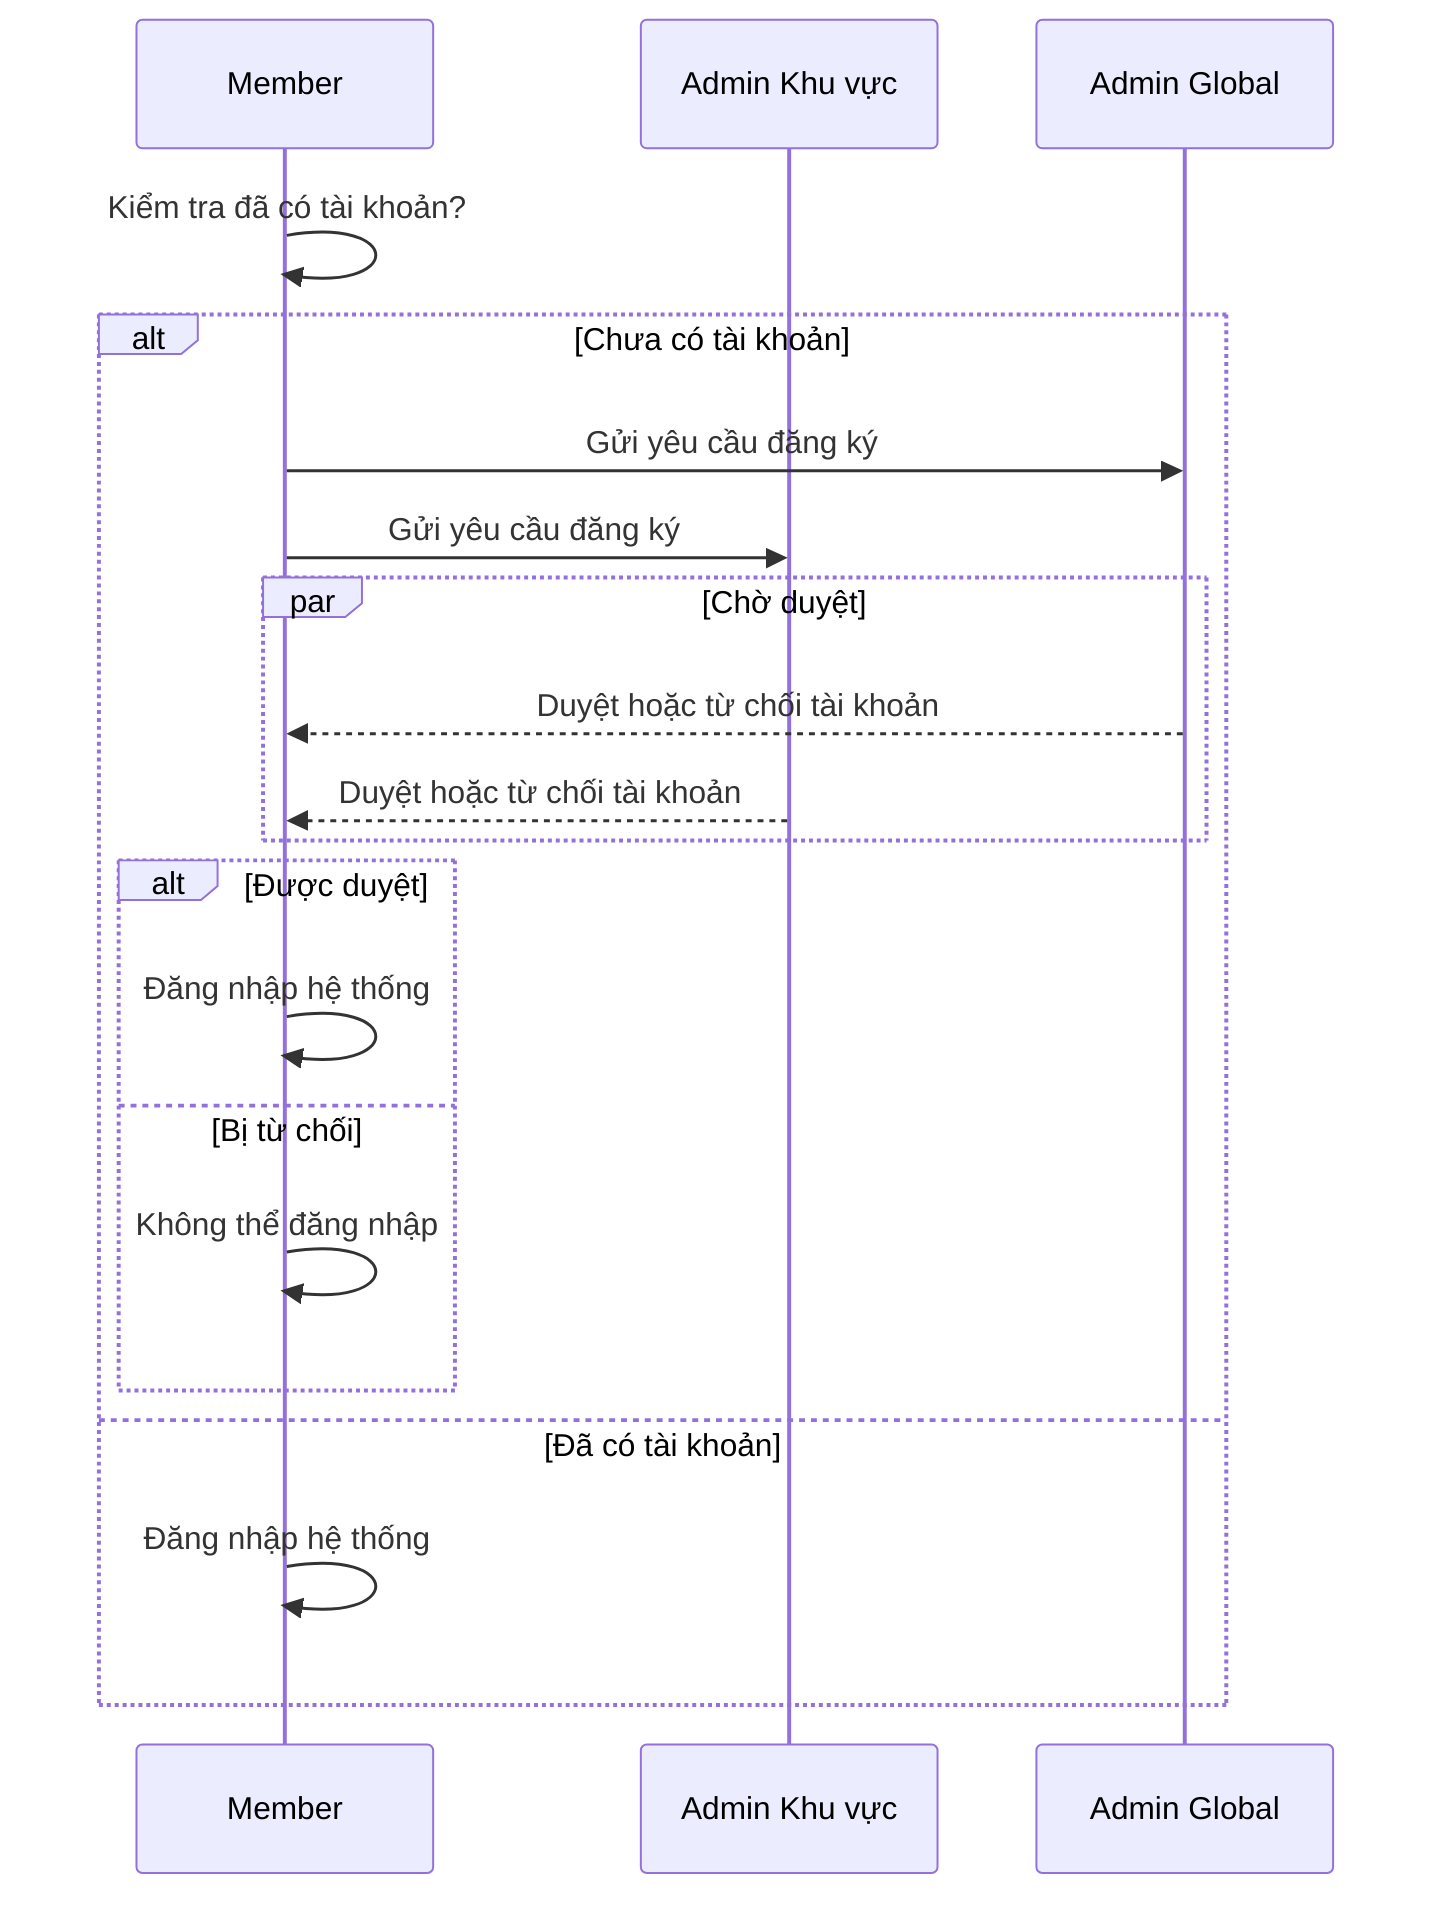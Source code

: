 sequenceDiagram
    participant M as Member
    participant CA as Admin Khu vực
    participant GA as Admin Global

    M->>M: Kiểm tra đã có tài khoản?
    alt Chưa có tài khoản

        M->>GA: Gửi yêu cầu đăng ký
        M->>CA: Gửi yêu cầu đăng ký
        par Chờ duyệt
            GA-->>M: Duyệt hoặc từ chối tài khoản
            CA-->>M: Duyệt hoặc từ chối tài khoản
        end
        alt Được duyệt
            M->>M: Đăng nhập hệ thống
        else Bị từ chối
            M->>M: Không thể đăng nhập
        end
    else Đã có tài khoản
        M->>M: Đăng nhập hệ thống
    end